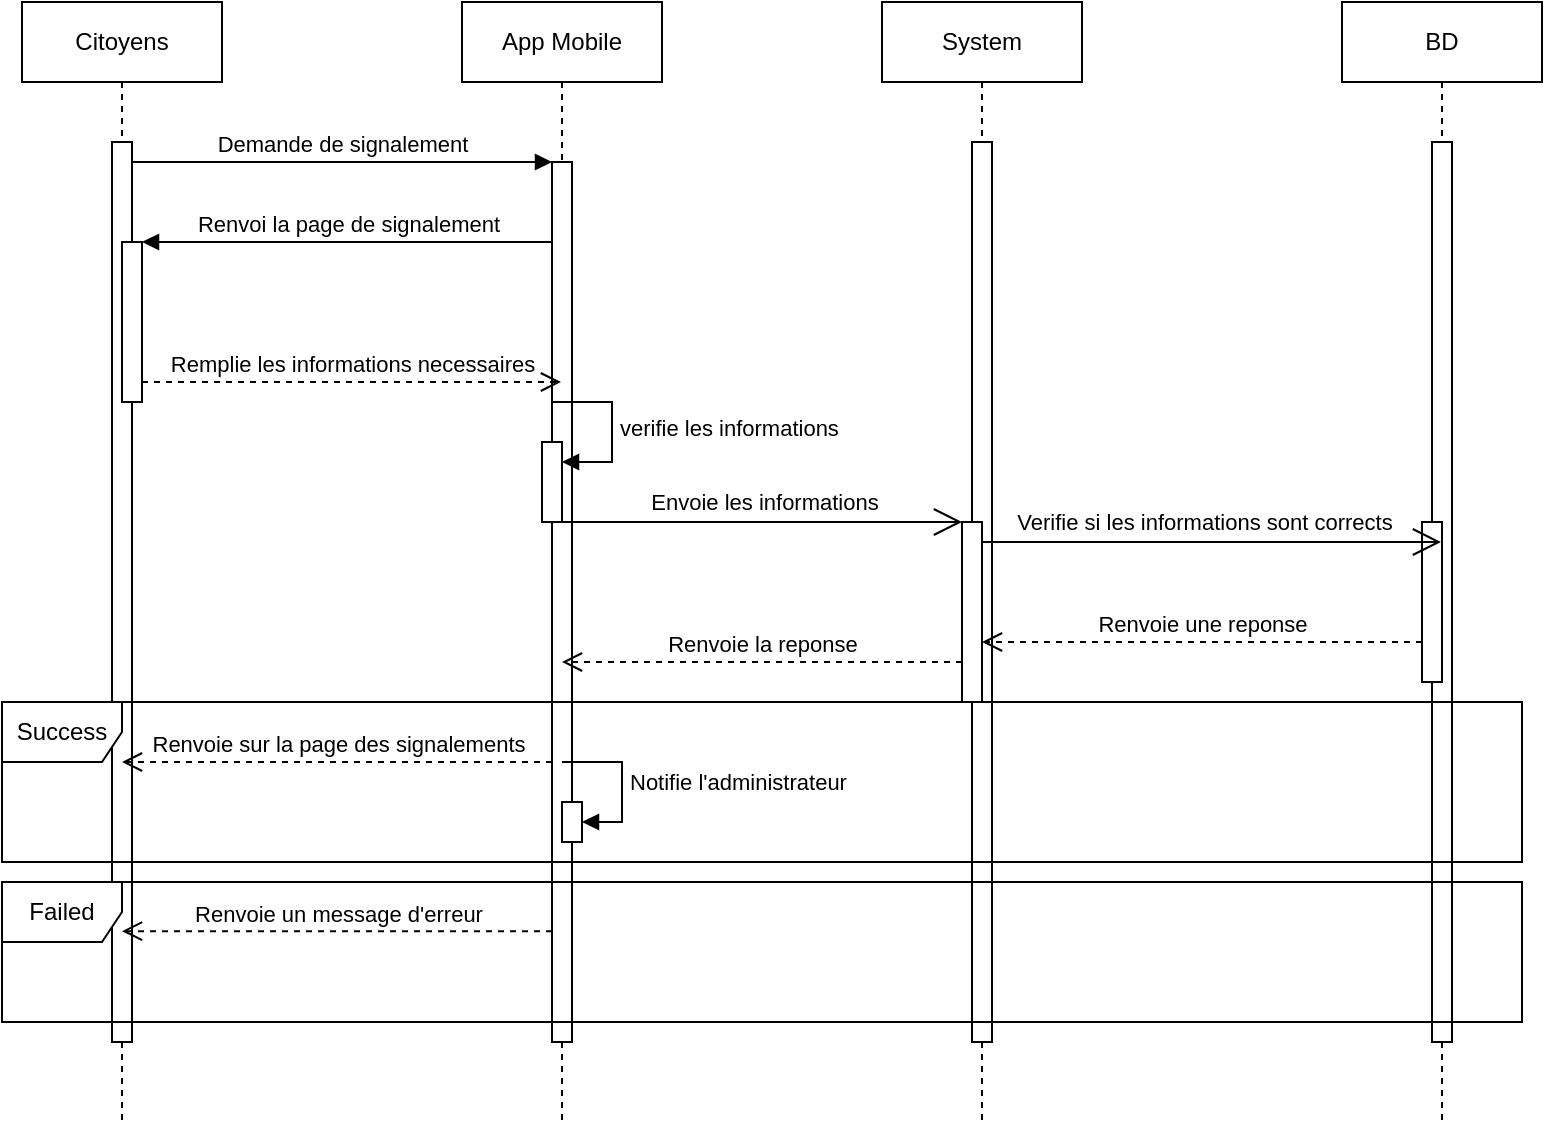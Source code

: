 <mxfile version="27.0.9">
  <diagram name="Page-1" id="txC3z_DWojdCmwLaJTaq">
    <mxGraphModel dx="1426" dy="797" grid="1" gridSize="10" guides="1" tooltips="1" connect="1" arrows="1" fold="1" page="1" pageScale="1" pageWidth="827" pageHeight="1169" math="0" shadow="0">
      <root>
        <mxCell id="0" />
        <mxCell id="1" parent="0" />
        <mxCell id="uKWoDDICKwsnE89RhWIm-1" value="Citoyens" style="shape=umlLifeline;perimeter=lifelinePerimeter;whiteSpace=wrap;html=1;container=0;dropTarget=0;collapsible=0;recursiveResize=0;outlineConnect=0;portConstraint=eastwest;newEdgeStyle={&quot;edgeStyle&quot;:&quot;elbowEdgeStyle&quot;,&quot;elbow&quot;:&quot;vertical&quot;,&quot;curved&quot;:0,&quot;rounded&quot;:0};" parent="1" vertex="1">
          <mxGeometry x="220" y="200" width="100" height="560" as="geometry" />
        </mxCell>
        <mxCell id="uKWoDDICKwsnE89RhWIm-2" value="" style="html=1;points=[];perimeter=orthogonalPerimeter;outlineConnect=0;targetShapes=umlLifeline;portConstraint=eastwest;newEdgeStyle={&quot;edgeStyle&quot;:&quot;elbowEdgeStyle&quot;,&quot;elbow&quot;:&quot;vertical&quot;,&quot;curved&quot;:0,&quot;rounded&quot;:0};" parent="uKWoDDICKwsnE89RhWIm-1" vertex="1">
          <mxGeometry x="45" y="70" width="10" height="450" as="geometry" />
        </mxCell>
        <mxCell id="uKWoDDICKwsnE89RhWIm-3" value="" style="html=1;points=[];perimeter=orthogonalPerimeter;outlineConnect=0;targetShapes=umlLifeline;portConstraint=eastwest;newEdgeStyle={&quot;edgeStyle&quot;:&quot;elbowEdgeStyle&quot;,&quot;elbow&quot;:&quot;vertical&quot;,&quot;curved&quot;:0,&quot;rounded&quot;:0};" parent="uKWoDDICKwsnE89RhWIm-1" vertex="1">
          <mxGeometry x="50" y="120" width="10" height="80" as="geometry" />
        </mxCell>
        <mxCell id="uKWoDDICKwsnE89RhWIm-4" value="App Mobile" style="shape=umlLifeline;perimeter=lifelinePerimeter;whiteSpace=wrap;html=1;container=0;dropTarget=0;collapsible=0;recursiveResize=0;outlineConnect=0;portConstraint=eastwest;newEdgeStyle={&quot;edgeStyle&quot;:&quot;elbowEdgeStyle&quot;,&quot;elbow&quot;:&quot;vertical&quot;,&quot;curved&quot;:0,&quot;rounded&quot;:0};" parent="1" vertex="1">
          <mxGeometry x="440" y="200" width="100" height="560" as="geometry" />
        </mxCell>
        <mxCell id="uKWoDDICKwsnE89RhWIm-5" value="" style="html=1;points=[];perimeter=orthogonalPerimeter;outlineConnect=0;targetShapes=umlLifeline;portConstraint=eastwest;newEdgeStyle={&quot;edgeStyle&quot;:&quot;elbowEdgeStyle&quot;,&quot;elbow&quot;:&quot;vertical&quot;,&quot;curved&quot;:0,&quot;rounded&quot;:0};" parent="uKWoDDICKwsnE89RhWIm-4" vertex="1">
          <mxGeometry x="45" y="80" width="10" height="440" as="geometry" />
        </mxCell>
        <mxCell id="uKWoDDICKwsnE89RhWIm-6" value="" style="html=1;points=[[0,0,0,0,5],[0,1,0,0,-5],[1,0,0,0,5],[1,1,0,0,-5]];perimeter=orthogonalPerimeter;outlineConnect=0;targetShapes=umlLifeline;portConstraint=eastwest;newEdgeStyle={&quot;curved&quot;:0,&quot;rounded&quot;:0};" parent="uKWoDDICKwsnE89RhWIm-4" vertex="1">
          <mxGeometry x="40" y="220" width="10" height="40" as="geometry" />
        </mxCell>
        <mxCell id="uKWoDDICKwsnE89RhWIm-7" value="verifie les informations" style="html=1;align=left;spacingLeft=2;endArrow=block;rounded=0;edgeStyle=orthogonalEdgeStyle;curved=0;rounded=0;" parent="uKWoDDICKwsnE89RhWIm-4" target="uKWoDDICKwsnE89RhWIm-6" edge="1">
          <mxGeometry relative="1" as="geometry">
            <mxPoint x="45" y="200" as="sourcePoint" />
            <Array as="points">
              <mxPoint x="75" y="230" />
            </Array>
          </mxGeometry>
        </mxCell>
        <mxCell id="cJ4QcJpqLc45l75aw7wm-1" value="" style="html=1;points=[[0,0,0,0,5],[0,1,0,0,-5],[1,0,0,0,5],[1,1,0,0,-5]];perimeter=orthogonalPerimeter;outlineConnect=0;targetShapes=umlLifeline;portConstraint=eastwest;newEdgeStyle={&quot;curved&quot;:0,&quot;rounded&quot;:0};" vertex="1" parent="uKWoDDICKwsnE89RhWIm-4">
          <mxGeometry x="50" y="400" width="10" height="20" as="geometry" />
        </mxCell>
        <mxCell id="cJ4QcJpqLc45l75aw7wm-2" value="Notifie l&#39;administrateur" style="html=1;align=left;spacingLeft=2;endArrow=block;rounded=0;edgeStyle=orthogonalEdgeStyle;curved=0;rounded=0;" edge="1" target="cJ4QcJpqLc45l75aw7wm-1" parent="uKWoDDICKwsnE89RhWIm-4">
          <mxGeometry relative="1" as="geometry">
            <mxPoint x="50" y="380" as="sourcePoint" />
            <Array as="points">
              <mxPoint x="80" y="410" />
            </Array>
          </mxGeometry>
        </mxCell>
        <mxCell id="uKWoDDICKwsnE89RhWIm-8" value="Demande de signalement" style="html=1;verticalAlign=bottom;endArrow=block;edgeStyle=elbowEdgeStyle;elbow=vertical;curved=0;rounded=0;" parent="1" source="uKWoDDICKwsnE89RhWIm-2" target="uKWoDDICKwsnE89RhWIm-5" edge="1">
          <mxGeometry relative="1" as="geometry">
            <mxPoint x="375" y="290" as="sourcePoint" />
            <Array as="points">
              <mxPoint x="360" y="280" />
            </Array>
          </mxGeometry>
        </mxCell>
        <mxCell id="uKWoDDICKwsnE89RhWIm-9" value="Renvoi la page de signalement" style="html=1;verticalAlign=bottom;endArrow=block;edgeStyle=elbowEdgeStyle;elbow=horizontal;curved=0;rounded=0;" parent="1" source="uKWoDDICKwsnE89RhWIm-5" target="uKWoDDICKwsnE89RhWIm-3" edge="1">
          <mxGeometry relative="1" as="geometry">
            <mxPoint x="355" y="320" as="sourcePoint" />
            <Array as="points">
              <mxPoint x="370" y="320" />
            </Array>
          </mxGeometry>
        </mxCell>
        <mxCell id="uKWoDDICKwsnE89RhWIm-10" value="System" style="shape=umlLifeline;perimeter=lifelinePerimeter;whiteSpace=wrap;html=1;container=0;dropTarget=0;collapsible=0;recursiveResize=0;outlineConnect=0;portConstraint=eastwest;newEdgeStyle={&quot;edgeStyle&quot;:&quot;elbowEdgeStyle&quot;,&quot;elbow&quot;:&quot;vertical&quot;,&quot;curved&quot;:0,&quot;rounded&quot;:0};" parent="1" vertex="1">
          <mxGeometry x="650" y="200" width="100" height="560" as="geometry" />
        </mxCell>
        <mxCell id="uKWoDDICKwsnE89RhWIm-11" value="" style="html=1;points=[];perimeter=orthogonalPerimeter;outlineConnect=0;targetShapes=umlLifeline;portConstraint=eastwest;newEdgeStyle={&quot;edgeStyle&quot;:&quot;elbowEdgeStyle&quot;,&quot;elbow&quot;:&quot;vertical&quot;,&quot;curved&quot;:0,&quot;rounded&quot;:0};" parent="uKWoDDICKwsnE89RhWIm-10" vertex="1">
          <mxGeometry x="45" y="70" width="10" height="450" as="geometry" />
        </mxCell>
        <mxCell id="uKWoDDICKwsnE89RhWIm-12" value="" style="html=1;points=[[0,0,0,0,5],[0,1,0,0,-5],[1,0,0,0,5],[1,1,0,0,-5]];perimeter=orthogonalPerimeter;outlineConnect=0;targetShapes=umlLifeline;portConstraint=eastwest;newEdgeStyle={&quot;curved&quot;:0,&quot;rounded&quot;:0};" parent="uKWoDDICKwsnE89RhWIm-10" vertex="1">
          <mxGeometry x="40" y="260" width="10" height="90" as="geometry" />
        </mxCell>
        <mxCell id="uKWoDDICKwsnE89RhWIm-13" value="BD" style="shape=umlLifeline;perimeter=lifelinePerimeter;whiteSpace=wrap;html=1;container=0;dropTarget=0;collapsible=0;recursiveResize=0;outlineConnect=0;portConstraint=eastwest;newEdgeStyle={&quot;edgeStyle&quot;:&quot;elbowEdgeStyle&quot;,&quot;elbow&quot;:&quot;vertical&quot;,&quot;curved&quot;:0,&quot;rounded&quot;:0};" parent="1" vertex="1">
          <mxGeometry x="880" y="200" width="100" height="560" as="geometry" />
        </mxCell>
        <mxCell id="uKWoDDICKwsnE89RhWIm-14" value="" style="html=1;points=[];perimeter=orthogonalPerimeter;outlineConnect=0;targetShapes=umlLifeline;portConstraint=eastwest;newEdgeStyle={&quot;edgeStyle&quot;:&quot;elbowEdgeStyle&quot;,&quot;elbow&quot;:&quot;vertical&quot;,&quot;curved&quot;:0,&quot;rounded&quot;:0};" parent="uKWoDDICKwsnE89RhWIm-13" vertex="1">
          <mxGeometry x="45" y="70" width="10" height="450" as="geometry" />
        </mxCell>
        <mxCell id="uKWoDDICKwsnE89RhWIm-15" value="" style="html=1;points=[];perimeter=orthogonalPerimeter;outlineConnect=0;targetShapes=umlLifeline;portConstraint=eastwest;newEdgeStyle={&quot;edgeStyle&quot;:&quot;elbowEdgeStyle&quot;,&quot;elbow&quot;:&quot;vertical&quot;,&quot;curved&quot;:0,&quot;rounded&quot;:0};" parent="uKWoDDICKwsnE89RhWIm-13" vertex="1">
          <mxGeometry x="40" y="260" width="10" height="80" as="geometry" />
        </mxCell>
        <mxCell id="uKWoDDICKwsnE89RhWIm-16" value="Failed" style="shape=umlFrame;whiteSpace=wrap;html=1;pointerEvents=0;" parent="1" vertex="1">
          <mxGeometry x="210" y="640" width="760" height="70" as="geometry" />
        </mxCell>
        <mxCell id="uKWoDDICKwsnE89RhWIm-17" value="Remplie les informations necessaires" style="html=1;verticalAlign=bottom;endArrow=open;dashed=1;endSize=8;curved=0;rounded=0;" parent="1" target="uKWoDDICKwsnE89RhWIm-4" edge="1">
          <mxGeometry relative="1" as="geometry">
            <mxPoint x="280" y="390" as="sourcePoint" />
            <mxPoint x="389.5" y="390" as="targetPoint" />
          </mxGeometry>
        </mxCell>
        <mxCell id="uKWoDDICKwsnE89RhWIm-18" value="Renvoie une reponse" style="html=1;verticalAlign=bottom;endArrow=open;dashed=1;endSize=8;curved=0;rounded=0;" parent="1" target="uKWoDDICKwsnE89RhWIm-10" edge="1">
          <mxGeometry relative="1" as="geometry">
            <mxPoint x="920" y="520" as="sourcePoint" />
            <mxPoint x="840" y="520" as="targetPoint" />
          </mxGeometry>
        </mxCell>
        <mxCell id="uKWoDDICKwsnE89RhWIm-19" value="" style="endArrow=open;endFill=1;endSize=12;html=1;rounded=0;" parent="1" edge="1">
          <mxGeometry width="160" relative="1" as="geometry">
            <mxPoint x="490" y="460.0" as="sourcePoint" />
            <mxPoint x="690" y="460.0" as="targetPoint" />
          </mxGeometry>
        </mxCell>
        <mxCell id="uKWoDDICKwsnE89RhWIm-20" value="Envoie les informations" style="edgeLabel;html=1;align=center;verticalAlign=middle;resizable=0;points=[];" parent="uKWoDDICKwsnE89RhWIm-19" vertex="1" connectable="0">
          <mxGeometry x="0.045" y="-1" relative="1" as="geometry">
            <mxPoint x="-4" y="-11" as="offset" />
          </mxGeometry>
        </mxCell>
        <mxCell id="uKWoDDICKwsnE89RhWIm-21" value="" style="endArrow=open;endFill=1;endSize=12;html=1;rounded=0;" parent="1" target="uKWoDDICKwsnE89RhWIm-13" edge="1">
          <mxGeometry width="160" relative="1" as="geometry">
            <mxPoint x="700" y="470" as="sourcePoint" />
            <mxPoint x="860" y="470" as="targetPoint" />
          </mxGeometry>
        </mxCell>
        <mxCell id="uKWoDDICKwsnE89RhWIm-22" value="Verifie si les informations sont corrects" style="edgeLabel;html=1;align=center;verticalAlign=middle;resizable=0;points=[];" parent="uKWoDDICKwsnE89RhWIm-21" vertex="1" connectable="0">
          <mxGeometry x="-0.082" y="-3" relative="1" as="geometry">
            <mxPoint x="5" y="-13" as="offset" />
          </mxGeometry>
        </mxCell>
        <mxCell id="uKWoDDICKwsnE89RhWIm-23" value="Renvoie la reponse" style="html=1;verticalAlign=bottom;endArrow=open;dashed=1;endSize=8;curved=0;rounded=0;" parent="1" target="uKWoDDICKwsnE89RhWIm-4" edge="1">
          <mxGeometry relative="1" as="geometry">
            <mxPoint x="690" y="530" as="sourcePoint" />
            <mxPoint x="610" y="530" as="targetPoint" />
          </mxGeometry>
        </mxCell>
        <mxCell id="uKWoDDICKwsnE89RhWIm-24" value="Renvoie sur la page des signalements" style="html=1;verticalAlign=bottom;endArrow=open;dashed=1;endSize=8;curved=0;rounded=0;" parent="1" source="uKWoDDICKwsnE89RhWIm-5" edge="1">
          <mxGeometry relative="1" as="geometry">
            <mxPoint x="350" y="580" as="sourcePoint" />
            <mxPoint x="270" y="580" as="targetPoint" />
          </mxGeometry>
        </mxCell>
        <mxCell id="uKWoDDICKwsnE89RhWIm-25" value="Success" style="shape=umlFrame;whiteSpace=wrap;html=1;pointerEvents=0;" parent="1" vertex="1">
          <mxGeometry x="210" y="550" width="760" height="80" as="geometry" />
        </mxCell>
        <mxCell id="uKWoDDICKwsnE89RhWIm-26" value="Renvoie un message d&#39;erreur" style="html=1;verticalAlign=bottom;endArrow=open;dashed=1;endSize=8;curved=0;rounded=0;" parent="1" edge="1">
          <mxGeometry relative="1" as="geometry">
            <mxPoint x="485" y="664.58" as="sourcePoint" />
            <mxPoint x="270" y="664.58" as="targetPoint" />
          </mxGeometry>
        </mxCell>
      </root>
    </mxGraphModel>
  </diagram>
</mxfile>
